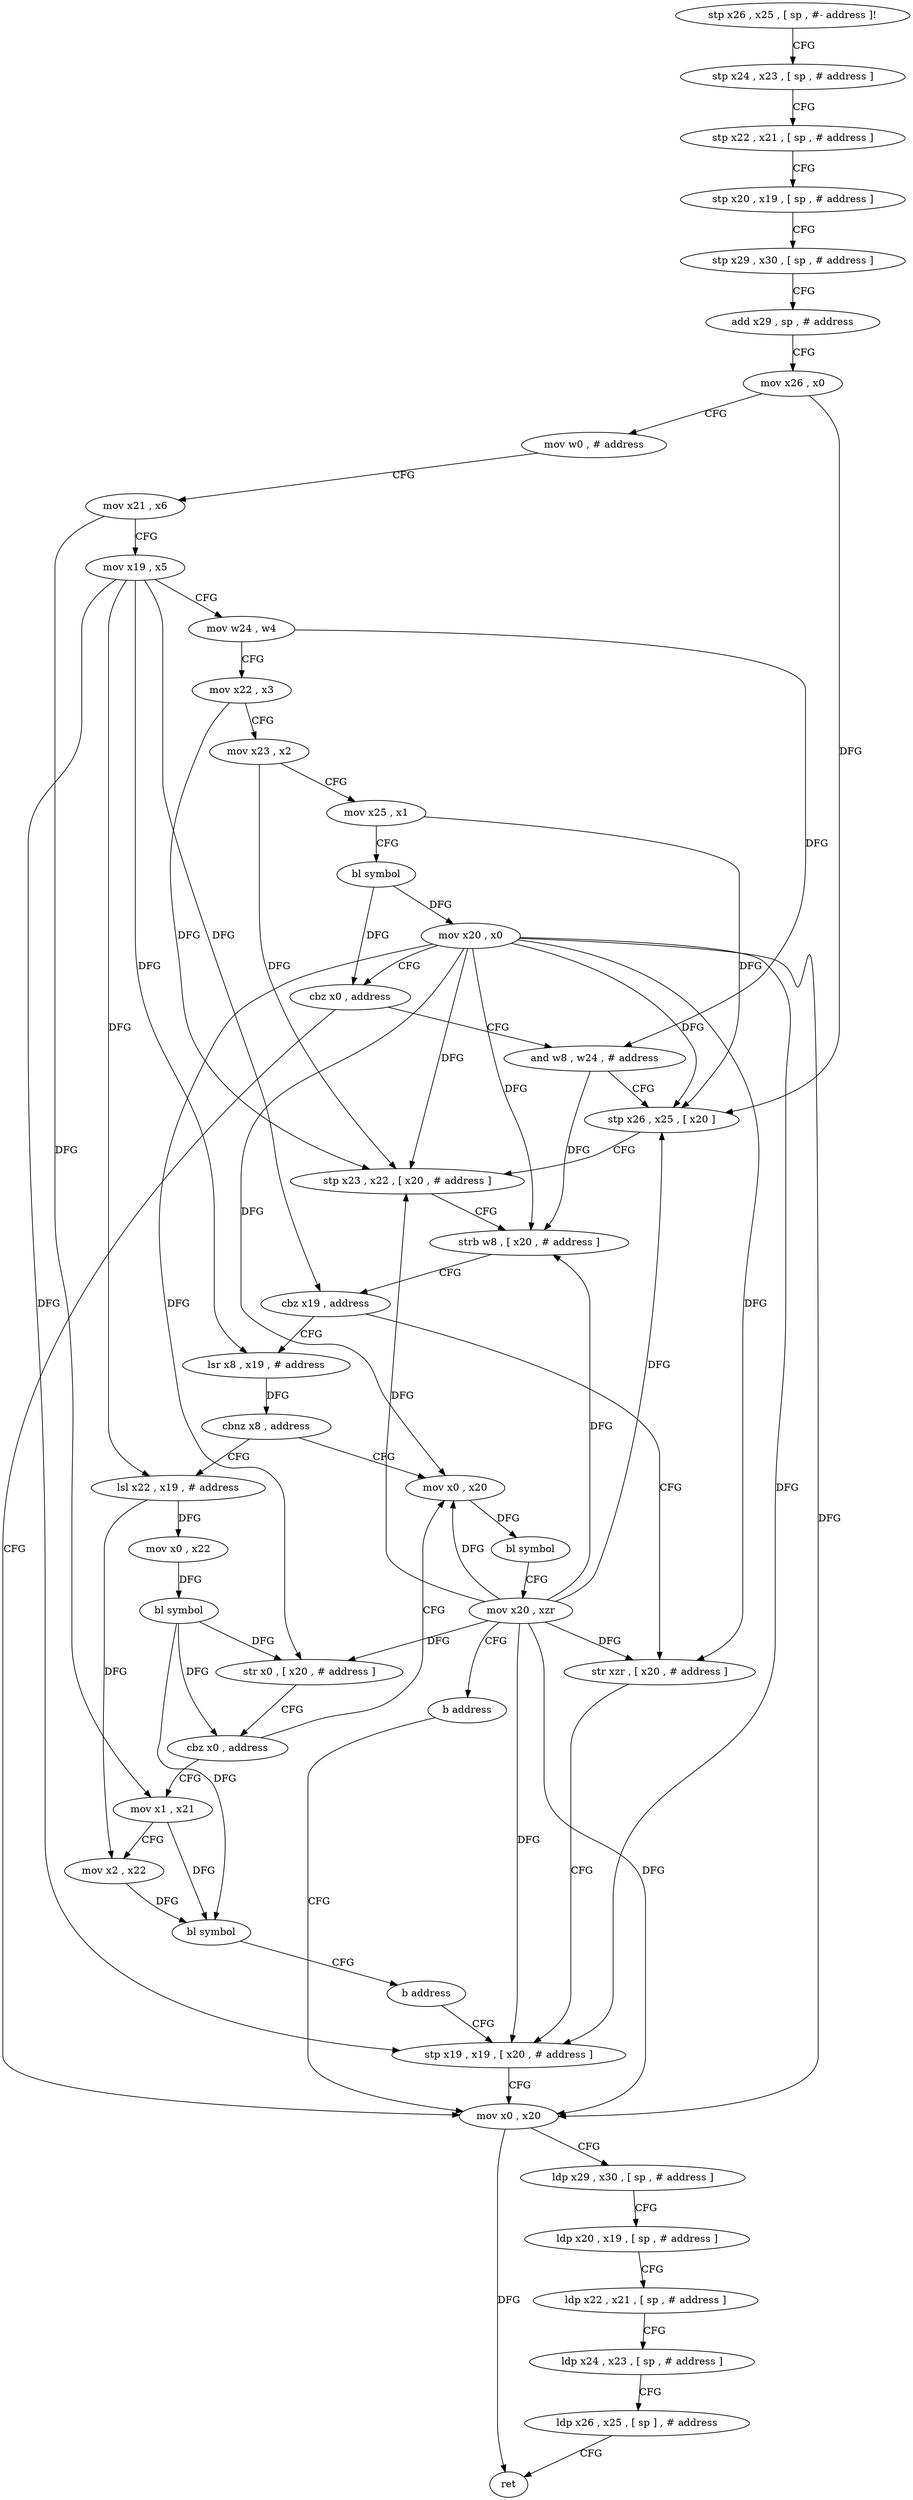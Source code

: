 digraph "func" {
"138768" [label = "stp x26 , x25 , [ sp , #- address ]!" ]
"138772" [label = "stp x24 , x23 , [ sp , # address ]" ]
"138776" [label = "stp x22 , x21 , [ sp , # address ]" ]
"138780" [label = "stp x20 , x19 , [ sp , # address ]" ]
"138784" [label = "stp x29 , x30 , [ sp , # address ]" ]
"138788" [label = "add x29 , sp , # address" ]
"138792" [label = "mov x26 , x0" ]
"138796" [label = "mov w0 , # address" ]
"138800" [label = "mov x21 , x6" ]
"138804" [label = "mov x19 , x5" ]
"138808" [label = "mov w24 , w4" ]
"138812" [label = "mov x22 , x3" ]
"138816" [label = "mov x23 , x2" ]
"138820" [label = "mov x25 , x1" ]
"138824" [label = "bl symbol" ]
"138828" [label = "mov x20 , x0" ]
"138832" [label = "cbz x0 , address" ]
"138924" [label = "mov x0 , x20" ]
"138836" [label = "and w8 , w24 , # address" ]
"138928" [label = "ldp x29 , x30 , [ sp , # address ]" ]
"138932" [label = "ldp x20 , x19 , [ sp , # address ]" ]
"138936" [label = "ldp x22 , x21 , [ sp , # address ]" ]
"138940" [label = "ldp x24 , x23 , [ sp , # address ]" ]
"138944" [label = "ldp x26 , x25 , [ sp ] , # address" ]
"138948" [label = "ret" ]
"138840" [label = "stp x26 , x25 , [ x20 ]" ]
"138844" [label = "stp x23 , x22 , [ x20 , # address ]" ]
"138848" [label = "strb w8 , [ x20 , # address ]" ]
"138852" [label = "cbz x19 , address" ]
"138916" [label = "str xzr , [ x20 , # address ]" ]
"138856" [label = "lsr x8 , x19 , # address" ]
"138920" [label = "stp x19 , x19 , [ x20 , # address ]" ]
"138860" [label = "cbnz x8 , address" ]
"138900" [label = "mov x0 , x20" ]
"138864" [label = "lsl x22 , x19 , # address" ]
"138904" [label = "bl symbol" ]
"138908" [label = "mov x20 , xzr" ]
"138912" [label = "b address" ]
"138868" [label = "mov x0 , x22" ]
"138872" [label = "bl symbol" ]
"138876" [label = "str x0 , [ x20 , # address ]" ]
"138880" [label = "cbz x0 , address" ]
"138884" [label = "mov x1 , x21" ]
"138888" [label = "mov x2 , x22" ]
"138892" [label = "bl symbol" ]
"138896" [label = "b address" ]
"138768" -> "138772" [ label = "CFG" ]
"138772" -> "138776" [ label = "CFG" ]
"138776" -> "138780" [ label = "CFG" ]
"138780" -> "138784" [ label = "CFG" ]
"138784" -> "138788" [ label = "CFG" ]
"138788" -> "138792" [ label = "CFG" ]
"138792" -> "138796" [ label = "CFG" ]
"138792" -> "138840" [ label = "DFG" ]
"138796" -> "138800" [ label = "CFG" ]
"138800" -> "138804" [ label = "CFG" ]
"138800" -> "138884" [ label = "DFG" ]
"138804" -> "138808" [ label = "CFG" ]
"138804" -> "138852" [ label = "DFG" ]
"138804" -> "138856" [ label = "DFG" ]
"138804" -> "138920" [ label = "DFG" ]
"138804" -> "138864" [ label = "DFG" ]
"138808" -> "138812" [ label = "CFG" ]
"138808" -> "138836" [ label = "DFG" ]
"138812" -> "138816" [ label = "CFG" ]
"138812" -> "138844" [ label = "DFG" ]
"138816" -> "138820" [ label = "CFG" ]
"138816" -> "138844" [ label = "DFG" ]
"138820" -> "138824" [ label = "CFG" ]
"138820" -> "138840" [ label = "DFG" ]
"138824" -> "138828" [ label = "DFG" ]
"138824" -> "138832" [ label = "DFG" ]
"138828" -> "138832" [ label = "CFG" ]
"138828" -> "138924" [ label = "DFG" ]
"138828" -> "138840" [ label = "DFG" ]
"138828" -> "138844" [ label = "DFG" ]
"138828" -> "138848" [ label = "DFG" ]
"138828" -> "138916" [ label = "DFG" ]
"138828" -> "138920" [ label = "DFG" ]
"138828" -> "138900" [ label = "DFG" ]
"138828" -> "138876" [ label = "DFG" ]
"138832" -> "138924" [ label = "CFG" ]
"138832" -> "138836" [ label = "CFG" ]
"138924" -> "138928" [ label = "CFG" ]
"138924" -> "138948" [ label = "DFG" ]
"138836" -> "138840" [ label = "CFG" ]
"138836" -> "138848" [ label = "DFG" ]
"138928" -> "138932" [ label = "CFG" ]
"138932" -> "138936" [ label = "CFG" ]
"138936" -> "138940" [ label = "CFG" ]
"138940" -> "138944" [ label = "CFG" ]
"138944" -> "138948" [ label = "CFG" ]
"138840" -> "138844" [ label = "CFG" ]
"138844" -> "138848" [ label = "CFG" ]
"138848" -> "138852" [ label = "CFG" ]
"138852" -> "138916" [ label = "CFG" ]
"138852" -> "138856" [ label = "CFG" ]
"138916" -> "138920" [ label = "CFG" ]
"138856" -> "138860" [ label = "DFG" ]
"138920" -> "138924" [ label = "CFG" ]
"138860" -> "138900" [ label = "CFG" ]
"138860" -> "138864" [ label = "CFG" ]
"138900" -> "138904" [ label = "DFG" ]
"138864" -> "138868" [ label = "DFG" ]
"138864" -> "138888" [ label = "DFG" ]
"138904" -> "138908" [ label = "CFG" ]
"138908" -> "138912" [ label = "CFG" ]
"138908" -> "138924" [ label = "DFG" ]
"138908" -> "138916" [ label = "DFG" ]
"138908" -> "138900" [ label = "DFG" ]
"138908" -> "138840" [ label = "DFG" ]
"138908" -> "138844" [ label = "DFG" ]
"138908" -> "138848" [ label = "DFG" ]
"138908" -> "138920" [ label = "DFG" ]
"138908" -> "138876" [ label = "DFG" ]
"138912" -> "138924" [ label = "CFG" ]
"138868" -> "138872" [ label = "DFG" ]
"138872" -> "138876" [ label = "DFG" ]
"138872" -> "138880" [ label = "DFG" ]
"138872" -> "138892" [ label = "DFG" ]
"138876" -> "138880" [ label = "CFG" ]
"138880" -> "138900" [ label = "CFG" ]
"138880" -> "138884" [ label = "CFG" ]
"138884" -> "138888" [ label = "CFG" ]
"138884" -> "138892" [ label = "DFG" ]
"138888" -> "138892" [ label = "DFG" ]
"138892" -> "138896" [ label = "CFG" ]
"138896" -> "138920" [ label = "CFG" ]
}
